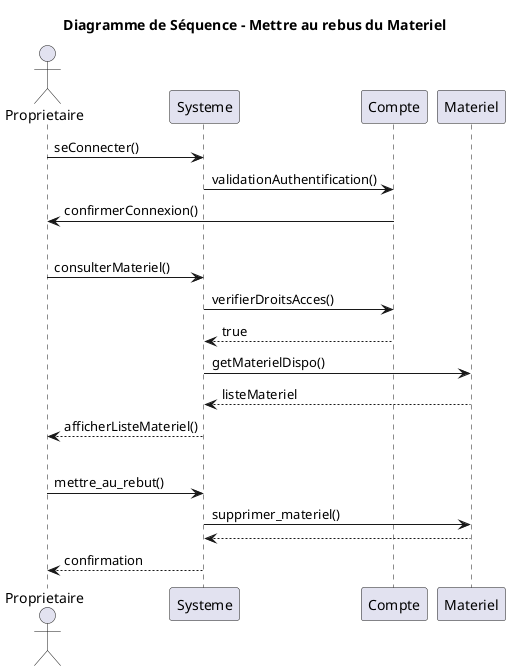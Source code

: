 @startuml
title Diagramme de Séquence - Mettre au rebus du Materiel
actor Proprietaire
participant Systeme
participant Compte
participant Materiel

'Connexion à un compte'
Proprietaire -> Systeme: seConnecter()
Systeme -> Compte: validationAuthentification()
Compte -> Proprietaire: confirmerConnexion()



'Séparation'
|||


'Proprietaire consulte le matériel'
Proprietaire -> Systeme : consulterMateriel()
Systeme -> Compte : verifierDroitsAcces()
Compte --> Systeme : true
Systeme -> Materiel : getMaterielDispo()
Materiel --> Systeme : listeMateriel
Systeme --> Proprietaire : afficherListeMateriel()

'Séparation'
|||

'Propriétaire met au rebus un materiel'
Proprietaire -> Systeme : mettre_au_rebut()
Systeme -> Materiel : supprimer_materiel()
return
Systeme --> Proprietaire : confirmation

@enduml